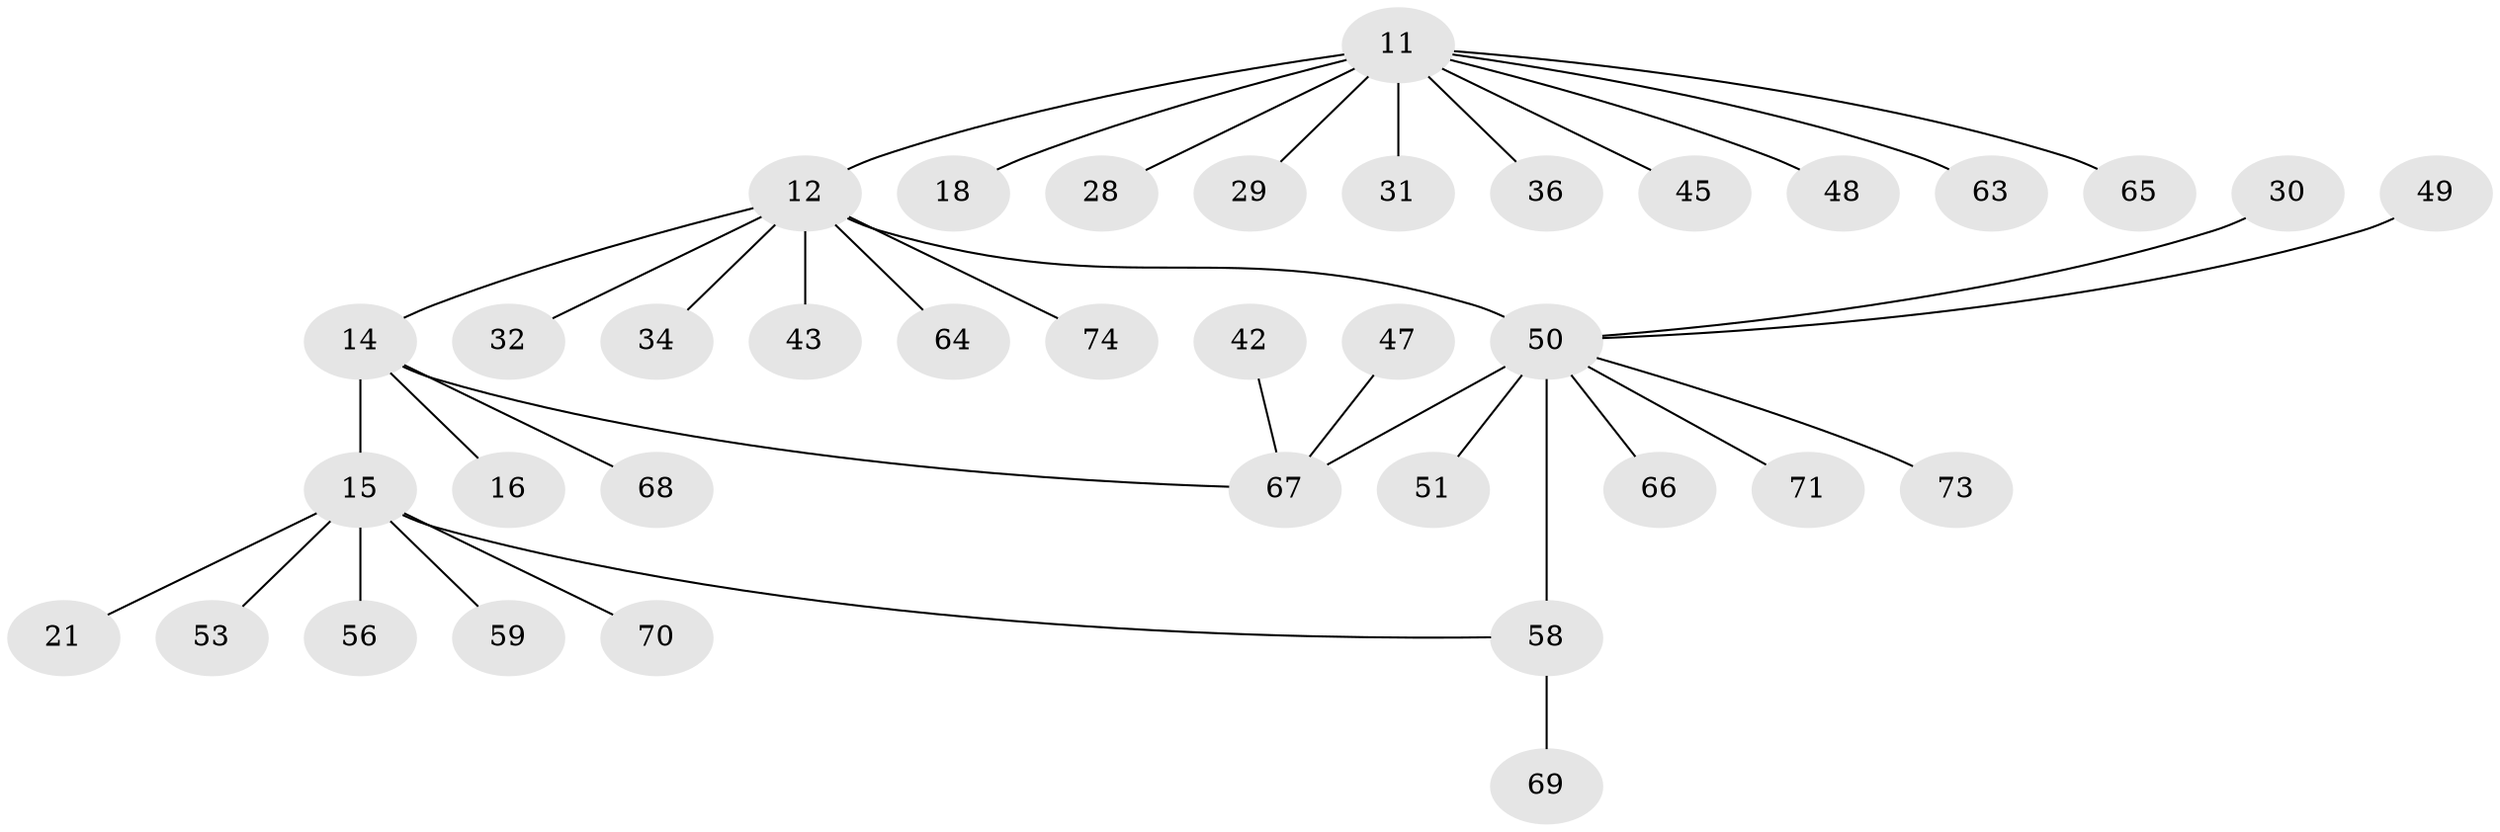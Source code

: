 // original degree distribution, {6: 0.02702702702702703, 4: 0.05405405405405406, 5: 0.10810810810810811, 8: 0.04054054054054054, 7: 0.013513513513513514, 1: 0.527027027027027, 2: 0.17567567567567569, 3: 0.05405405405405406}
// Generated by graph-tools (version 1.1) at 2025/57/03/04/25 21:57:13]
// undirected, 37 vertices, 38 edges
graph export_dot {
graph [start="1"]
  node [color=gray90,style=filled];
  11 [super="+10"];
  12 [super="+6"];
  14;
  15 [super="+13"];
  16;
  18;
  21;
  28;
  29;
  30;
  31;
  32;
  34;
  36;
  42;
  43 [super="+27"];
  45;
  47;
  48;
  49 [super="+33+44"];
  50 [super="+20+4+9"];
  51;
  53;
  56;
  58 [super="+26+52+1"];
  59;
  63;
  64 [super="+24+55+57+61"];
  65;
  66 [super="+25+54"];
  67 [super="+37+8"];
  68 [super="+41"];
  69 [super="+62"];
  70;
  71 [super="+60"];
  73 [super="+72"];
  74;
  11 -- 12 [weight=2];
  11 -- 28;
  11 -- 29;
  11 -- 45;
  11 -- 48;
  11 -- 63;
  11 -- 65;
  11 -- 18;
  11 -- 36;
  11 -- 31;
  12 -- 14 [weight=2];
  12 -- 50 [weight=5];
  12 -- 32;
  12 -- 34;
  12 -- 74;
  12 -- 64;
  12 -- 43;
  14 -- 15 [weight=2];
  14 -- 16;
  14 -- 68;
  14 -- 67;
  15 -- 53;
  15 -- 56;
  15 -- 59;
  15 -- 21;
  15 -- 70;
  15 -- 58;
  30 -- 50;
  42 -- 67;
  47 -- 67;
  49 -- 50 [weight=2];
  50 -- 67 [weight=3];
  50 -- 71;
  50 -- 58 [weight=4];
  50 -- 66;
  50 -- 73;
  50 -- 51;
  58 -- 69;
}

